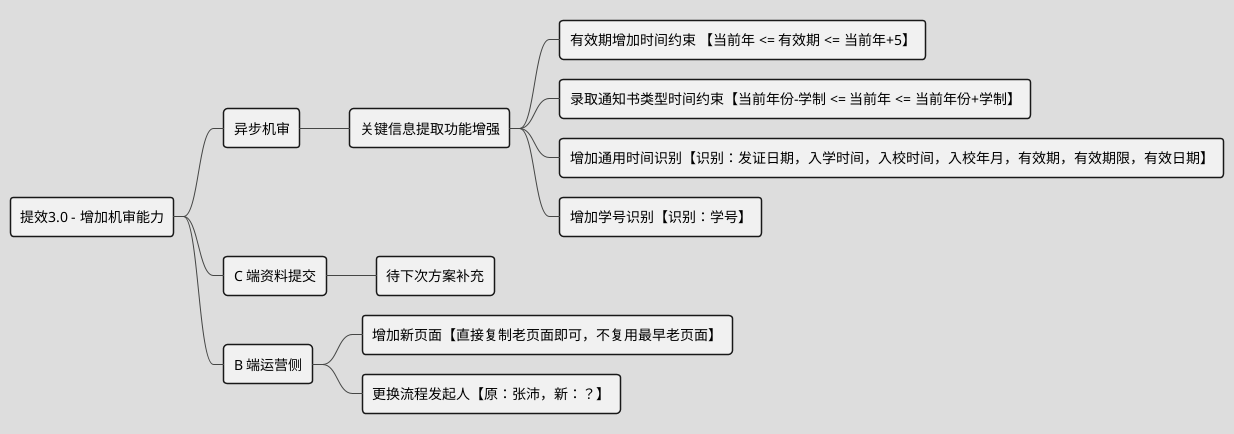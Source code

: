 @startmindmap
'https://plantuml.com/mindmap-diagram
skinparam backgroundColor #EEEBDC

'使用 toy 主题
!theme toy

* 提效3.0 - 增加机审能力

** 异步机审
*** 关键信息提取功能增强
**** 有效期增加时间约束 【当前年 <= 有效期 <= 当前年+5】
**** 录取通知书类型时间约束【当前年份-学制 <= 当前年 <= 当前年份+学制】
**** 增加通用时间识别【识别：发证日期，入学时间，入校时间，入校年月，有效期，有效期限，有效日期】
**** 增加学号识别【识别：学号】




** C 端资料提交
*** 待下次方案补充




** B 端运营侧
*** 增加新页面【直接复制老页面即可，不复用最早老页面】
*** 更换流程发起人【原：张沛，新：？】






@endmindmap
